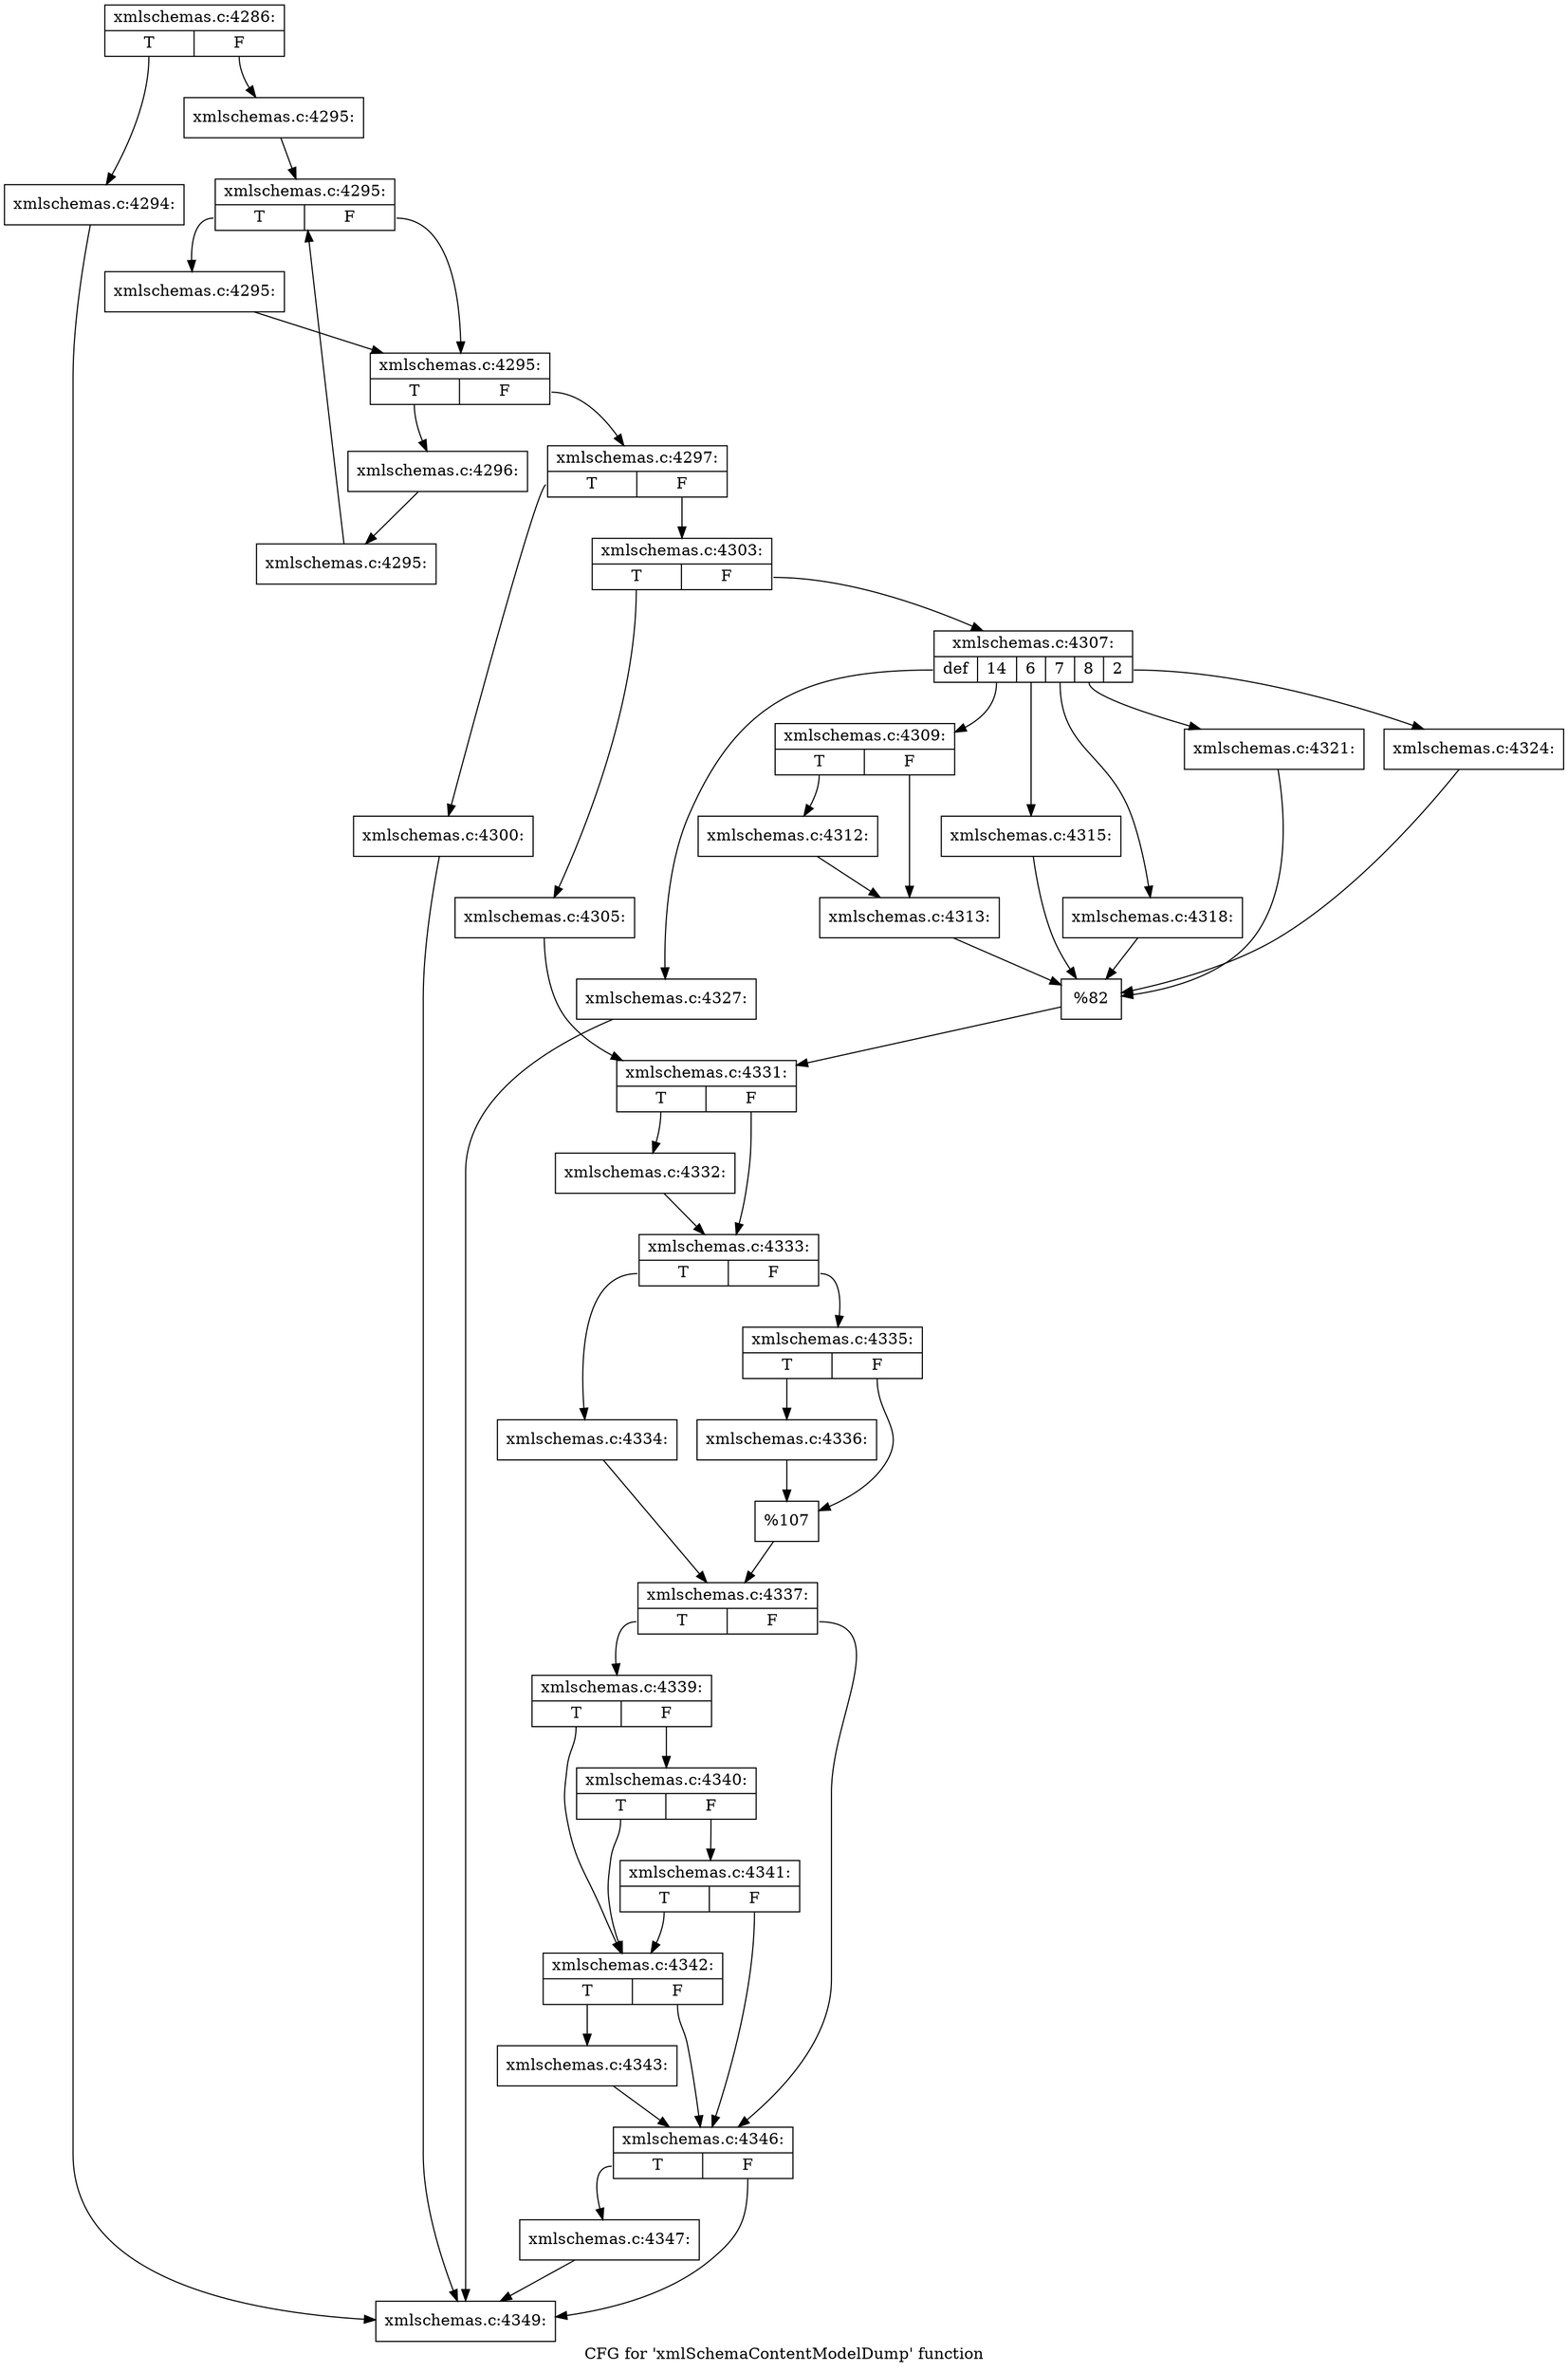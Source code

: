 digraph "CFG for 'xmlSchemaContentModelDump' function" {
	label="CFG for 'xmlSchemaContentModelDump' function";

	Node0x4b55930 [shape=record,label="{xmlschemas.c:4286:|{<s0>T|<s1>F}}"];
	Node0x4b55930:s0 -> Node0x4b5db40;
	Node0x4b55930:s1 -> Node0x4b5db90;
	Node0x4b5db40 [shape=record,label="{xmlschemas.c:4294:}"];
	Node0x4b5db40 -> Node0x4b675c0;
	Node0x4b5db90 [shape=record,label="{xmlschemas.c:4295:}"];
	Node0x4b5db90 -> Node0x4b5e0a0;
	Node0x4b5e0a0 [shape=record,label="{xmlschemas.c:4295:|{<s0>T|<s1>F}}"];
	Node0x4b5e0a0:s0 -> Node0x4b5e480;
	Node0x4b5e0a0:s1 -> Node0x4b5e430;
	Node0x4b5e480 [shape=record,label="{xmlschemas.c:4295:}"];
	Node0x4b5e480 -> Node0x4b5e430;
	Node0x4b5e430 [shape=record,label="{xmlschemas.c:4295:|{<s0>T|<s1>F}}"];
	Node0x4b5e430:s0 -> Node0x4b5e380;
	Node0x4b5e430:s1 -> Node0x4b5df00;
	Node0x4b5e380 [shape=record,label="{xmlschemas.c:4296:}"];
	Node0x4b5e380 -> Node0x4b5e2f0;
	Node0x4b5e2f0 [shape=record,label="{xmlschemas.c:4295:}"];
	Node0x4b5e2f0 -> Node0x4b5e0a0;
	Node0x4b5df00 [shape=record,label="{xmlschemas.c:4297:|{<s0>T|<s1>F}}"];
	Node0x4b5df00:s0 -> Node0x42385c0;
	Node0x4b5df00:s1 -> Node0x4238610;
	Node0x42385c0 [shape=record,label="{xmlschemas.c:4300:}"];
	Node0x42385c0 -> Node0x4b675c0;
	Node0x4238610 [shape=record,label="{xmlschemas.c:4303:|{<s0>T|<s1>F}}"];
	Node0x4238610:s0 -> Node0x4b60d80;
	Node0x4238610:s1 -> Node0x4b60e20;
	Node0x4b60d80 [shape=record,label="{xmlschemas.c:4305:}"];
	Node0x4b60d80 -> Node0x4b60dd0;
	Node0x4b60e20 [shape=record,label="{xmlschemas.c:4307:|{<s0>def|<s1>14|<s2>6|<s3>7|<s4>8|<s5>2}}"];
	Node0x4b60e20:s0 -> Node0x4b61720;
	Node0x4b60e20:s1 -> Node0x4b61a60;
	Node0x4b60e20:s2 -> Node0x4b629a0;
	Node0x4b60e20:s3 -> Node0x4b62d80;
	Node0x4b60e20:s4 -> Node0x4b63130;
	Node0x4b60e20:s5 -> Node0x4b634e0;
	Node0x4b61a60 [shape=record,label="{xmlschemas.c:4309:|{<s0>T|<s1>F}}"];
	Node0x4b61a60:s0 -> Node0x4b624b0;
	Node0x4b61a60:s1 -> Node0x4b62500;
	Node0x4b624b0 [shape=record,label="{xmlschemas.c:4312:}"];
	Node0x4b624b0 -> Node0x4b62500;
	Node0x4b62500 [shape=record,label="{xmlschemas.c:4313:}"];
	Node0x4b62500 -> Node0x4b61510;
	Node0x4b629a0 [shape=record,label="{xmlschemas.c:4315:}"];
	Node0x4b629a0 -> Node0x4b61510;
	Node0x4b62d80 [shape=record,label="{xmlschemas.c:4318:}"];
	Node0x4b62d80 -> Node0x4b61510;
	Node0x4b63130 [shape=record,label="{xmlschemas.c:4321:}"];
	Node0x4b63130 -> Node0x4b61510;
	Node0x4b634e0 [shape=record,label="{xmlschemas.c:4324:}"];
	Node0x4b634e0 -> Node0x4b61510;
	Node0x4b61720 [shape=record,label="{xmlschemas.c:4327:}"];
	Node0x4b61720 -> Node0x4b675c0;
	Node0x4b61510 [shape=record,label="{%82}"];
	Node0x4b61510 -> Node0x4b60dd0;
	Node0x4b60dd0 [shape=record,label="{xmlschemas.c:4331:|{<s0>T|<s1>F}}"];
	Node0x4b60dd0:s0 -> Node0x4b63e10;
	Node0x4b60dd0:s1 -> Node0x4b63e60;
	Node0x4b63e10 [shape=record,label="{xmlschemas.c:4332:}"];
	Node0x4b63e10 -> Node0x4b63e60;
	Node0x4b63e60 [shape=record,label="{xmlschemas.c:4333:|{<s0>T|<s1>F}}"];
	Node0x4b63e60:s0 -> Node0x4b648a0;
	Node0x4b63e60:s1 -> Node0x4b64940;
	Node0x4b648a0 [shape=record,label="{xmlschemas.c:4334:}"];
	Node0x4b648a0 -> Node0x4b648f0;
	Node0x4b64940 [shape=record,label="{xmlschemas.c:4335:|{<s0>T|<s1>F}}"];
	Node0x4b64940:s0 -> Node0x4b65100;
	Node0x4b64940:s1 -> Node0x4b65150;
	Node0x4b65100 [shape=record,label="{xmlschemas.c:4336:}"];
	Node0x4b65100 -> Node0x4b65150;
	Node0x4b65150 [shape=record,label="{%107}"];
	Node0x4b65150 -> Node0x4b648f0;
	Node0x4b648f0 [shape=record,label="{xmlschemas.c:4337:|{<s0>T|<s1>F}}"];
	Node0x4b648f0:s0 -> Node0x4b65e20;
	Node0x4b648f0:s1 -> Node0x4b65d50;
	Node0x4b65e20 [shape=record,label="{xmlschemas.c:4339:|{<s0>T|<s1>F}}"];
	Node0x4b65e20:s0 -> Node0x4b65da0;
	Node0x4b65e20:s1 -> Node0x4b660c0;
	Node0x4b660c0 [shape=record,label="{xmlschemas.c:4340:|{<s0>T|<s1>F}}"];
	Node0x4b660c0:s0 -> Node0x4b65da0;
	Node0x4b660c0:s1 -> Node0x4b66040;
	Node0x4b66040 [shape=record,label="{xmlschemas.c:4341:|{<s0>T|<s1>F}}"];
	Node0x4b66040:s0 -> Node0x4b65da0;
	Node0x4b66040:s1 -> Node0x4b65d50;
	Node0x4b65da0 [shape=record,label="{xmlschemas.c:4342:|{<s0>T|<s1>F}}"];
	Node0x4b65da0:s0 -> Node0x4b65d00;
	Node0x4b65da0:s1 -> Node0x4b65d50;
	Node0x4b65d00 [shape=record,label="{xmlschemas.c:4343:}"];
	Node0x4b65d00 -> Node0x4b65d50;
	Node0x4b65d50 [shape=record,label="{xmlschemas.c:4346:|{<s0>T|<s1>F}}"];
	Node0x4b65d50:s0 -> Node0x4b67570;
	Node0x4b65d50:s1 -> Node0x4b675c0;
	Node0x4b67570 [shape=record,label="{xmlschemas.c:4347:}"];
	Node0x4b67570 -> Node0x4b675c0;
	Node0x4b675c0 [shape=record,label="{xmlschemas.c:4349:}"];
}
